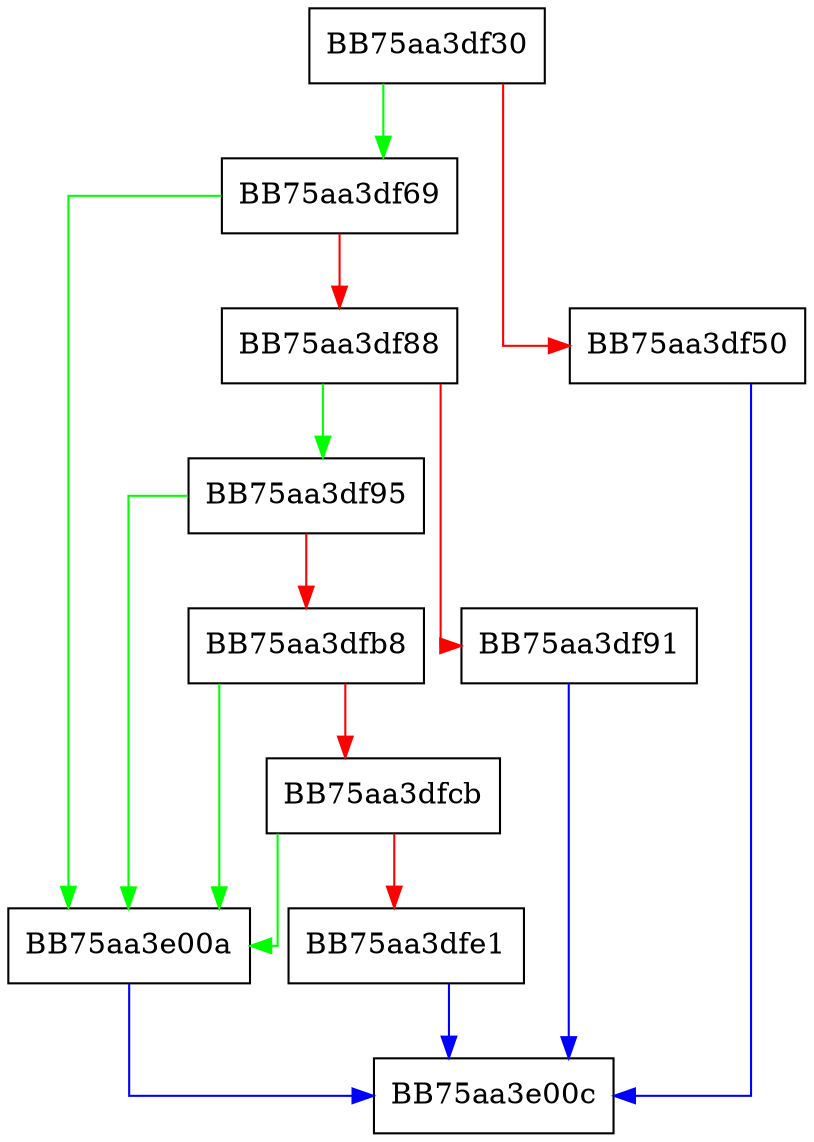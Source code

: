 digraph toTimeString {
  node [shape="box"];
  graph [splines=ortho];
  BB75aa3df30 -> BB75aa3df69 [color="green"];
  BB75aa3df30 -> BB75aa3df50 [color="red"];
  BB75aa3df50 -> BB75aa3e00c [color="blue"];
  BB75aa3df69 -> BB75aa3e00a [color="green"];
  BB75aa3df69 -> BB75aa3df88 [color="red"];
  BB75aa3df88 -> BB75aa3df95 [color="green"];
  BB75aa3df88 -> BB75aa3df91 [color="red"];
  BB75aa3df91 -> BB75aa3e00c [color="blue"];
  BB75aa3df95 -> BB75aa3e00a [color="green"];
  BB75aa3df95 -> BB75aa3dfb8 [color="red"];
  BB75aa3dfb8 -> BB75aa3e00a [color="green"];
  BB75aa3dfb8 -> BB75aa3dfcb [color="red"];
  BB75aa3dfcb -> BB75aa3e00a [color="green"];
  BB75aa3dfcb -> BB75aa3dfe1 [color="red"];
  BB75aa3dfe1 -> BB75aa3e00c [color="blue"];
  BB75aa3e00a -> BB75aa3e00c [color="blue"];
}